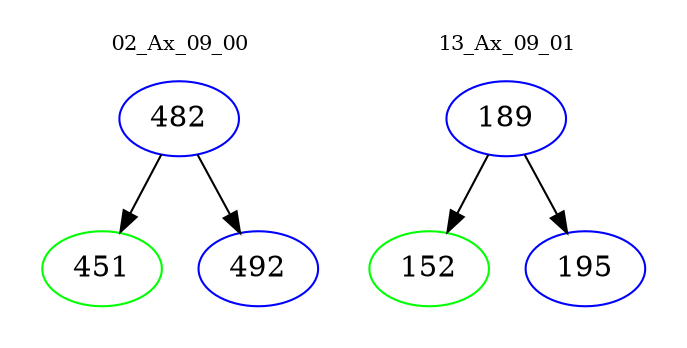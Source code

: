 digraph{
subgraph cluster_0 {
color = white
label = "02_Ax_09_00";
fontsize=10;
T0_482 [label="482", color="blue"]
T0_482 -> T0_451 [color="black"]
T0_451 [label="451", color="green"]
T0_482 -> T0_492 [color="black"]
T0_492 [label="492", color="blue"]
}
subgraph cluster_1 {
color = white
label = "13_Ax_09_01";
fontsize=10;
T1_189 [label="189", color="blue"]
T1_189 -> T1_152 [color="black"]
T1_152 [label="152", color="green"]
T1_189 -> T1_195 [color="black"]
T1_195 [label="195", color="blue"]
}
}
